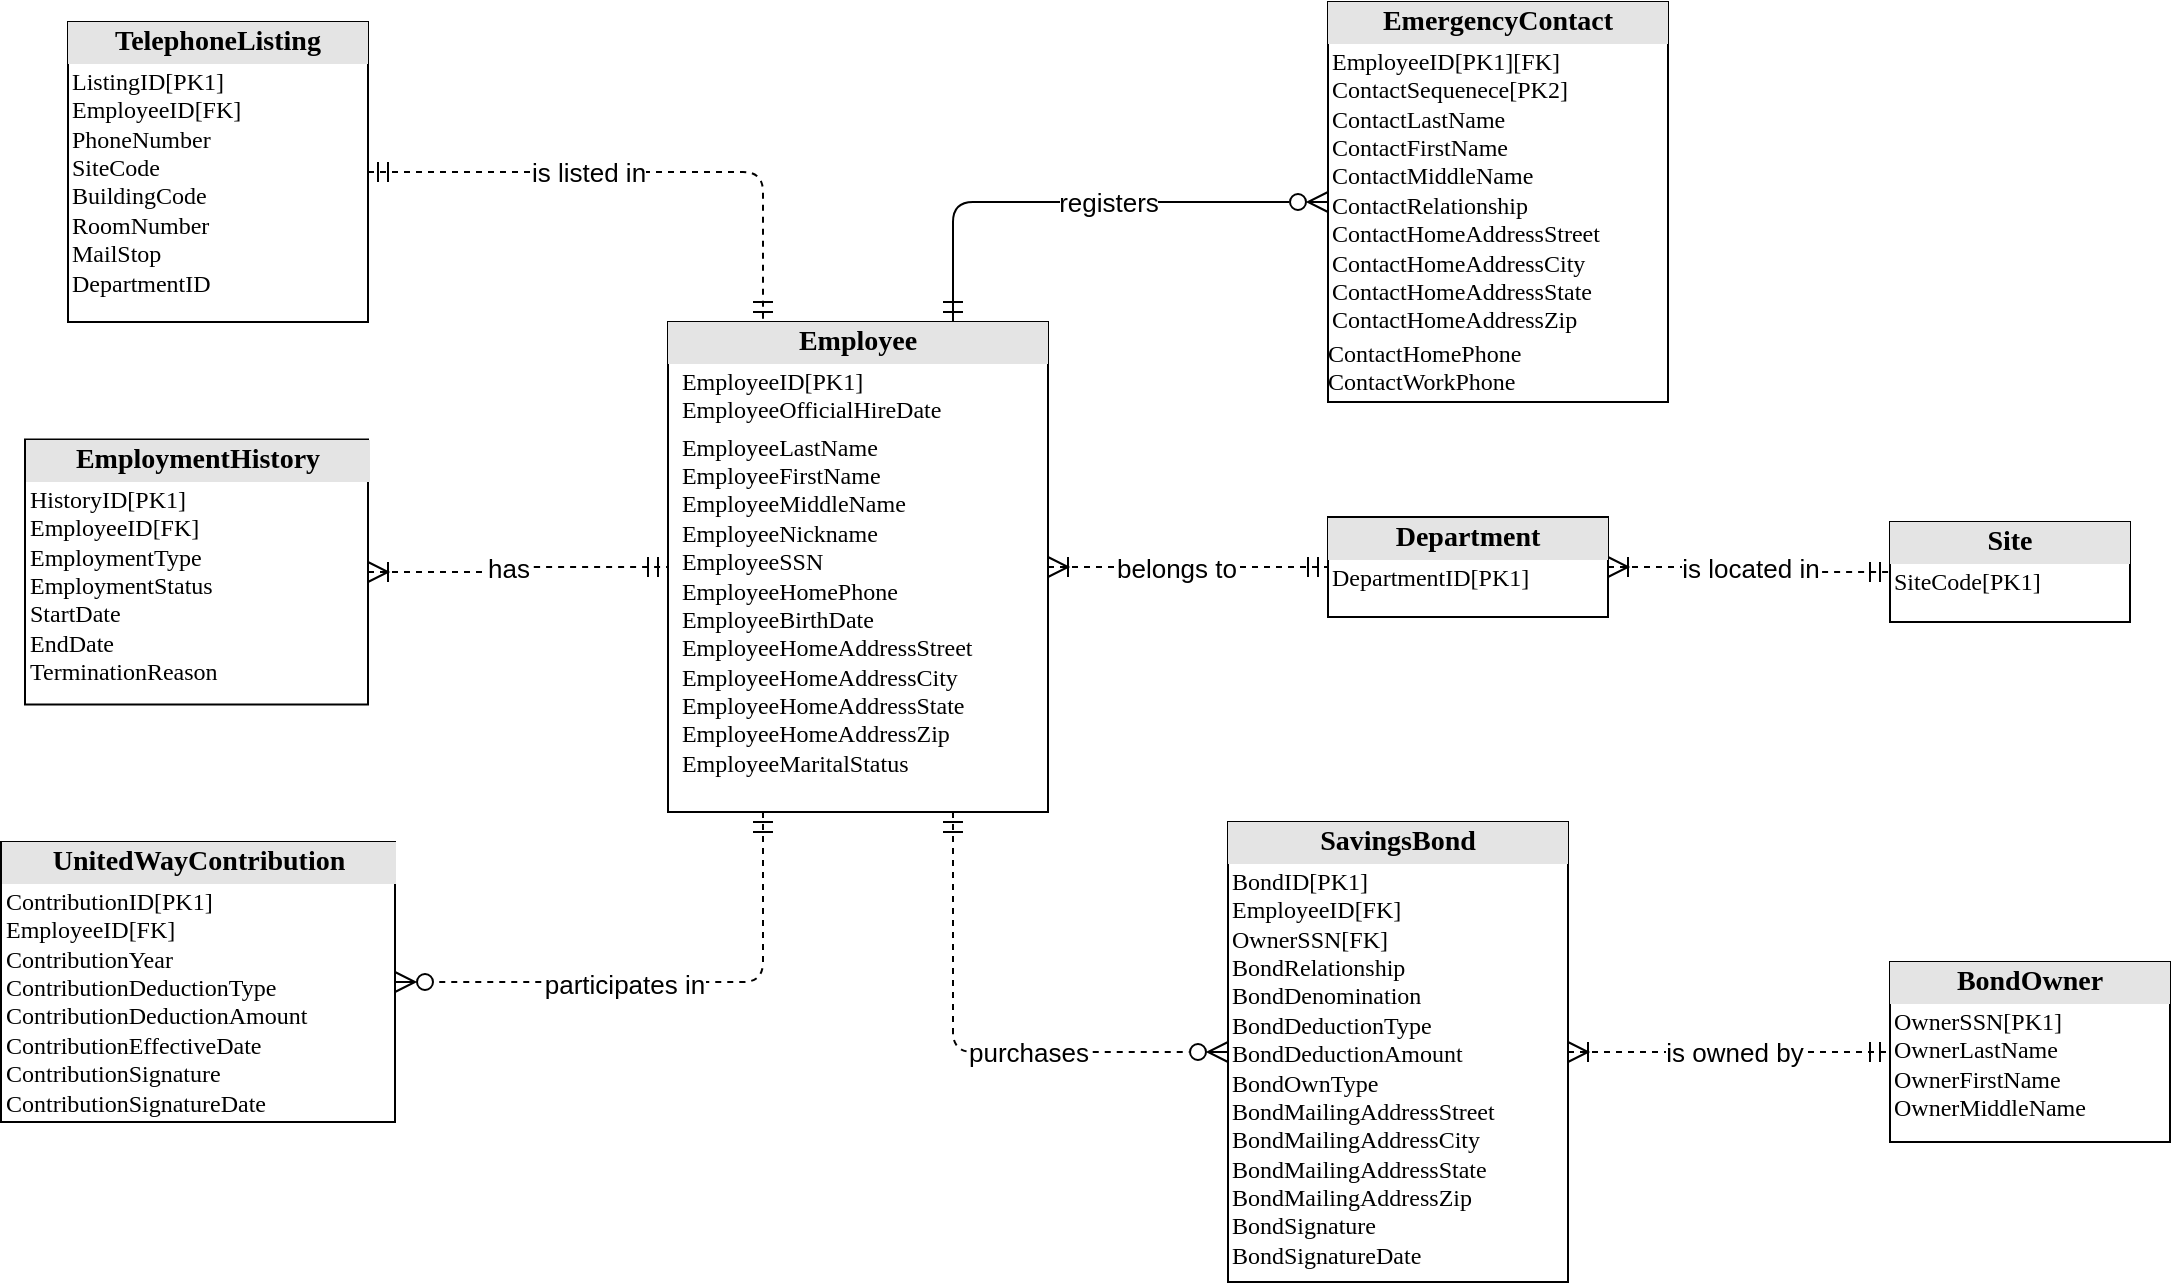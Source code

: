 <mxfile version="27.0.9">
  <diagram name="第 1 页" id="wpJJwF4L-tCkOP_ctmO-">
    <mxGraphModel dx="1034" dy="572" grid="1" gridSize="10" guides="1" tooltips="1" connect="1" arrows="1" fold="1" page="1" pageScale="1" pageWidth="827" pageHeight="1169" math="0" shadow="0">
      <root>
        <mxCell id="0" />
        <mxCell id="1" parent="0" />
        <mxCell id="Veg0vQQlioStaFYAt9b2-1" style="edgeStyle=orthogonalEdgeStyle;html=1;entryX=1;entryY=0.5;dashed=1;labelBackgroundColor=none;startArrow=ERmandOne;endArrow=ERzeroToMany;fontFamily=Verdana;fontSize=12;align=left;endSize=8;startSize=8;endFill=0;exitX=0.25;exitY=1;exitDx=0;exitDy=0;entryDx=0;entryDy=0;" parent="1" source="Veg0vQQlioStaFYAt9b2-18" target="Veg0vQQlioStaFYAt9b2-21" edge="1">
          <mxGeometry relative="1" as="geometry">
            <mxPoint x="612.5" y="355" as="sourcePoint" />
            <mxPoint x="500" y="455" as="targetPoint" />
          </mxGeometry>
        </mxCell>
        <mxCell id="Veg0vQQlioStaFYAt9b2-26" value="&lt;span style=&quot;font-size: 13px;&quot;&gt;participates in&lt;/span&gt;" style="edgeLabel;html=1;align=center;verticalAlign=middle;resizable=0;points=[];" parent="Veg0vQQlioStaFYAt9b2-1" vertex="1" connectable="0">
          <mxGeometry x="0.147" y="1" relative="1" as="geometry">
            <mxPoint as="offset" />
          </mxGeometry>
        </mxCell>
        <mxCell id="Veg0vQQlioStaFYAt9b2-3" style="edgeStyle=orthogonalEdgeStyle;html=1;labelBackgroundColor=none;startArrow=ERmandOne;endArrow=ERzeroToMany;fontFamily=Verdana;fontSize=12;align=left;exitX=0.75;exitY=0;exitDx=0;exitDy=0;endSize=8;startSize=8;endFill=0;entryX=0;entryY=0.5;entryDx=0;entryDy=0;" parent="1" source="Veg0vQQlioStaFYAt9b2-18" target="Veg0vQQlioStaFYAt9b2-20" edge="1">
          <mxGeometry relative="1" as="geometry">
            <mxPoint x="880.0" y="215" as="targetPoint" />
            <mxPoint x="677.5" y="305" as="sourcePoint" />
          </mxGeometry>
        </mxCell>
        <mxCell id="Veg0vQQlioStaFYAt9b2-4" value="&lt;span&gt;registers&lt;/span&gt;" style="edgeLabel;html=1;align=center;verticalAlign=middle;resizable=0;points=[];labelBackgroundColor=#FFFFFF;fontSize=13;" parent="Veg0vQQlioStaFYAt9b2-3" vertex="1" connectable="0">
          <mxGeometry x="-0.135" y="-2" relative="1" as="geometry">
            <mxPoint x="30" y="-2" as="offset" />
          </mxGeometry>
        </mxCell>
        <mxCell id="Veg0vQQlioStaFYAt9b2-5" style="edgeStyle=orthogonalEdgeStyle;html=1;dashed=1;labelBackgroundColor=none;startArrow=ERoneToMany;endArrow=ERmandOne;fontFamily=Verdana;fontSize=12;align=left;startFill=0;endFill=0;endSize=8;startSize=8;exitX=1;exitY=0.5;exitDx=0;exitDy=0;entryX=0;entryY=0.5;entryDx=0;entryDy=0;" parent="1" source="Veg0vQQlioStaFYAt9b2-18" target="Veg0vQQlioStaFYAt9b2-19" edge="1">
          <mxGeometry relative="1" as="geometry">
            <mxPoint x="770" y="375" as="sourcePoint" />
            <mxPoint x="850" y="335" as="targetPoint" />
          </mxGeometry>
        </mxCell>
        <mxCell id="Veg0vQQlioStaFYAt9b2-6" value="belongs to" style="edgeLabel;html=1;align=center;verticalAlign=middle;resizable=0;points=[];fontSize=13;" parent="Veg0vQQlioStaFYAt9b2-5" vertex="1" connectable="0">
          <mxGeometry x="0.191" y="1" relative="1" as="geometry">
            <mxPoint x="-20" y="1" as="offset" />
          </mxGeometry>
        </mxCell>
        <mxCell id="Veg0vQQlioStaFYAt9b2-7" style="edgeStyle=orthogonalEdgeStyle;html=1;entryX=0;entryY=0.5;dashed=1;labelBackgroundColor=none;startArrow=ERoneToMany;endArrow=ERmandOne;fontFamily=Verdana;fontSize=12;align=left;entryDx=0;entryDy=0;endFill=0;startFill=0;endSize=8;startSize=8;exitX=1;exitY=0.5;exitDx=0;exitDy=0;" parent="1" source="Veg0vQQlioStaFYAt9b2-22" target="Veg0vQQlioStaFYAt9b2-25" edge="1">
          <mxGeometry relative="1" as="geometry">
            <mxPoint x="980" y="738" as="sourcePoint" />
            <mxPoint x="1161.0" y="630" as="targetPoint" />
          </mxGeometry>
        </mxCell>
        <mxCell id="Veg0vQQlioStaFYAt9b2-8" value="is owned by" style="edgeLabel;html=1;align=center;verticalAlign=middle;resizable=0;points=[];fontSize=13;" parent="Veg0vQQlioStaFYAt9b2-7" vertex="1" connectable="0">
          <mxGeometry x="-0.084" y="1" relative="1" as="geometry">
            <mxPoint x="9" y="1" as="offset" />
          </mxGeometry>
        </mxCell>
        <mxCell id="Veg0vQQlioStaFYAt9b2-9" style="edgeStyle=orthogonalEdgeStyle;html=1;entryX=0;entryY=0.5;labelBackgroundColor=none;startArrow=ERoneToMany;endArrow=ERmandOne;fontFamily=Verdana;fontSize=12;align=left;entryDx=0;entryDy=0;startFill=0;endFill=0;dashed=1;endSize=8;startSize=8;exitX=1;exitY=0.5;exitDx=0;exitDy=0;" parent="1" source="Veg0vQQlioStaFYAt9b2-17" target="Veg0vQQlioStaFYAt9b2-18" edge="1">
          <mxGeometry relative="1" as="geometry">
            <mxPoint x="460" y="330" as="sourcePoint" />
            <mxPoint x="580" y="330" as="targetPoint" />
          </mxGeometry>
        </mxCell>
        <mxCell id="Veg0vQQlioStaFYAt9b2-10" value="has" style="edgeLabel;html=1;align=center;verticalAlign=middle;resizable=0;points=[];fontSize=13;" parent="Veg0vQQlioStaFYAt9b2-9" vertex="1" connectable="0">
          <mxGeometry x="-0.088" y="2" relative="1" as="geometry">
            <mxPoint as="offset" />
          </mxGeometry>
        </mxCell>
        <mxCell id="Veg0vQQlioStaFYAt9b2-11" style="edgeStyle=orthogonalEdgeStyle;html=1;entryX=0;entryY=0.5;dashed=1;labelBackgroundColor=none;startArrow=ERmandOne;endArrow=ERzeroToMany;fontFamily=Verdana;fontSize=12;align=left;exitX=0.75;exitY=1;exitDx=0;exitDy=0;endSize=8;startSize=8;endFill=0;entryDx=0;entryDy=0;" parent="1" source="Veg0vQQlioStaFYAt9b2-18" target="Veg0vQQlioStaFYAt9b2-22" edge="1">
          <mxGeometry relative="1" as="geometry">
            <mxPoint x="677.5" y="355" as="sourcePoint" />
            <mxPoint x="835.0" y="455" as="targetPoint" />
          </mxGeometry>
        </mxCell>
        <mxCell id="Veg0vQQlioStaFYAt9b2-12" value="purchases" style="edgeLabel;html=1;align=center;verticalAlign=middle;resizable=0;points=[];fontSize=13;" parent="Veg0vQQlioStaFYAt9b2-11" vertex="1" connectable="0">
          <mxGeometry x="0.045" y="4" relative="1" as="geometry">
            <mxPoint x="23" y="4" as="offset" />
          </mxGeometry>
        </mxCell>
        <mxCell id="Veg0vQQlioStaFYAt9b2-13" value="" style="edgeStyle=orthogonalEdgeStyle;html=1;endArrow=ERmandOne;startArrow=ERmandOne;labelBackgroundColor=none;fontFamily=Verdana;fontSize=12;align=left;exitX=1;exitY=0.5;entryX=0.25;entryY=0;entryDx=0;entryDy=0;exitDx=0;exitDy=0;dashed=1;endSize=8;startSize=8;endFill=0;" parent="1" source="Veg0vQQlioStaFYAt9b2-24" target="Veg0vQQlioStaFYAt9b2-18" edge="1">
          <mxGeometry width="100" height="100" relative="1" as="geometry">
            <mxPoint x="430" y="225" as="sourcePoint" />
            <mxPoint x="612.5" y="305" as="targetPoint" />
          </mxGeometry>
        </mxCell>
        <mxCell id="Veg0vQQlioStaFYAt9b2-14" value="is listed in" style="edgeLabel;html=1;align=center;verticalAlign=middle;resizable=0;points=[];fontSize=13;" parent="Veg0vQQlioStaFYAt9b2-13" vertex="1" connectable="0">
          <mxGeometry x="-0.088" y="5" relative="1" as="geometry">
            <mxPoint x="-15" y="5" as="offset" />
          </mxGeometry>
        </mxCell>
        <mxCell id="Veg0vQQlioStaFYAt9b2-15" style="edgeStyle=orthogonalEdgeStyle;html=1;dashed=1;labelBackgroundColor=none;startArrow=ERoneToMany;endArrow=ERmandOne;fontFamily=Verdana;fontSize=12;align=left;exitX=1;exitY=0.5;exitDx=0;exitDy=0;endSize=8;startSize=8;endFill=0;startFill=0;entryX=0;entryY=0.5;entryDx=0;entryDy=0;" parent="1" source="Veg0vQQlioStaFYAt9b2-19" target="Veg0vQQlioStaFYAt9b2-23" edge="1">
          <mxGeometry relative="1" as="geometry">
            <mxPoint x="1031.0" y="505" as="sourcePoint" />
            <mxPoint x="1161" y="505" as="targetPoint" />
          </mxGeometry>
        </mxCell>
        <mxCell id="Veg0vQQlioStaFYAt9b2-16" value="&lt;span&gt;is located in&lt;/span&gt;" style="edgeLabel;html=1;align=center;verticalAlign=middle;resizable=0;points=[];labelBackgroundColor=#FFFFFF;fontSize=13;" parent="Veg0vQQlioStaFYAt9b2-15" vertex="1" connectable="0">
          <mxGeometry x="-0.135" y="-2" relative="1" as="geometry">
            <mxPoint x="9" y="-2" as="offset" />
          </mxGeometry>
        </mxCell>
        <mxCell id="Veg0vQQlioStaFYAt9b2-17" value="&lt;div style=&quot;text-align: center; box-sizing: border-box; width: 100%; background: rgb(228, 228, 228); padding: 2px;&quot;&gt;&lt;span style=&quot;font-size: 14px;&quot;&gt;&lt;b&gt;EmploymentHistory&lt;/b&gt;&lt;/span&gt;&lt;/div&gt;&lt;table style=&quot;width:100%;font-size:1em;&quot; cellpadding=&quot;2&quot; cellspacing=&quot;0&quot;&gt;&lt;tbody&gt;&lt;tr&gt;&lt;td&gt;HistoryID[PK1]&lt;br&gt;EmployeeID[FK]&lt;br&gt;EmploymentType&lt;br&gt;EmploymentStatus&lt;br&gt;StartDate&lt;br&gt;EndDate&lt;br&gt;TerminationReason&lt;/td&gt;&lt;td&gt;&lt;br&gt;&lt;/td&gt;&lt;/tr&gt;&lt;/tbody&gt;&lt;/table&gt;" style="verticalAlign=top;align=left;overflow=fill;html=1;whiteSpace=wrap;rounded=0;shadow=0;comic=0;strokeColor=default;strokeWidth=1;fontFamily=Verdana;fontSize=12;fontColor=default;labelBackgroundColor=none;fillColor=default;" parent="1" vertex="1">
          <mxGeometry x="258.5" y="358.75" width="171.5" height="132.5" as="geometry" />
        </mxCell>
        <mxCell id="Veg0vQQlioStaFYAt9b2-18" value="&lt;div style=&quot;text-align: center; box-sizing: border-box; width: 100%; background: rgb(228, 228, 228); padding: 2px;&quot;&gt;&lt;span style=&quot;font-size: 14px;&quot;&gt;&lt;b&gt;Employee&lt;/b&gt;&lt;/span&gt;&lt;/div&gt;&lt;table style=&quot;width:100%;font-size:1em;&quot; cellpadding=&quot;2&quot; cellspacing=&quot;0&quot;&gt;&lt;tbody&gt;&lt;tr&gt;&lt;td&gt;&lt;/td&gt;&lt;td&gt;EmployeeID[PK1]&lt;br&gt;EmployeeOfficialHireDate&lt;/td&gt;&lt;/tr&gt;&lt;tr&gt;&lt;td&gt;&lt;br&gt;&lt;/td&gt;&lt;td&gt;EmployeeLastName&lt;br&gt;EmployeeFirstName&lt;br&gt;EmployeeMiddleName&lt;br&gt;EmployeeNickname&lt;br&gt;EmployeeSSN&lt;br&gt;EmployeeHomePhone&lt;br&gt;EmployeeBirthDate&lt;br&gt;EmployeeHomeAddressStreet&lt;br&gt;EmployeeHomeAddressCity&lt;br&gt;EmployeeHomeAddressState&lt;br&gt;EmployeeHomeAddressZip&lt;br&gt;EmployeeMaritalStatus&lt;br&gt;&lt;/td&gt;&lt;/tr&gt;&lt;/tbody&gt;&lt;/table&gt;" style="verticalAlign=top;align=left;overflow=fill;html=1;whiteSpace=wrap;rounded=0;shadow=0;comic=0;strokeColor=default;strokeWidth=1;fontFamily=Verdana;fontSize=12;fontColor=default;labelBackgroundColor=none;fillColor=default;" parent="1" vertex="1">
          <mxGeometry x="580" y="300" width="190" height="245" as="geometry" />
        </mxCell>
        <mxCell id="Veg0vQQlioStaFYAt9b2-19" value="&lt;div style=&quot;text-align: center; box-sizing: border-box; width: 100%; background: rgb(228, 228, 228); padding: 2px;&quot;&gt;&lt;font style=&quot;font-size: 14px;&quot;&gt;&lt;b&gt;Department&lt;/b&gt;&lt;/font&gt;&lt;/div&gt;&lt;table style=&quot;width:100%;font-size:1em;&quot; cellpadding=&quot;2&quot; cellspacing=&quot;0&quot;&gt;&lt;tbody&gt;&lt;tr&gt;&lt;td&gt;DepartmentID[PK1]&lt;/td&gt;&lt;td&gt;&lt;/td&gt;&lt;/tr&gt;&lt;/tbody&gt;&lt;/table&gt;" style="verticalAlign=top;align=left;overflow=fill;html=1;whiteSpace=wrap;rounded=0;shadow=0;comic=0;strokeColor=default;strokeWidth=1;fontFamily=Verdana;fontSize=12;fontColor=default;labelBackgroundColor=none;fillColor=default;" parent="1" vertex="1">
          <mxGeometry x="910" y="397.5" width="140" height="50" as="geometry" />
        </mxCell>
        <mxCell id="Veg0vQQlioStaFYAt9b2-20" value="&lt;div style=&quot;text-align: center; box-sizing: border-box; width: 100%; background: rgb(228, 228, 228); padding: 2px;&quot;&gt;&lt;font style=&quot;font-size: 14px;&quot;&gt;&lt;b&gt;EmergencyContact&lt;/b&gt;&lt;/font&gt;&lt;/div&gt;&lt;table style=&quot;width:100%;font-size:1em;&quot; cellpadding=&quot;2&quot; cellspacing=&quot;0&quot;&gt;&lt;tbody&gt;&lt;tr&gt;&lt;td&gt;EmployeeID[PK1][FK]&lt;br&gt;ContactSequenece[PK2]&lt;br&gt;ContactLastName&lt;br&gt;ContactFirstName&lt;br&gt;ContactMiddleName&lt;br&gt;ContactRelationship&lt;br&gt;ContactHomeAddressStreet&lt;br&gt;ContactHomeAddressCity&lt;br&gt;ContactHomeAddressState&lt;br&gt;ContactHomeAddressZip&lt;/td&gt;&lt;td&gt;&lt;/td&gt;&lt;/tr&gt;&lt;/tbody&gt;&lt;/table&gt;ContactHomePhone&lt;br&gt;&lt;div&gt;&lt;span style=&quot;background-color: transparent; color: light-dark(rgb(0, 0, 0), rgb(255, 255, 255));&quot;&gt;Contact&lt;/span&gt;WorkPhone&lt;/div&gt;" style="verticalAlign=top;align=left;overflow=fill;html=1;whiteSpace=wrap;rounded=0;shadow=0;comic=0;strokeColor=default;strokeWidth=1;fontFamily=Verdana;fontSize=12;fontColor=default;labelBackgroundColor=none;fillColor=default;" parent="1" vertex="1">
          <mxGeometry x="910" y="140" width="170" height="200" as="geometry" />
        </mxCell>
        <mxCell id="Veg0vQQlioStaFYAt9b2-21" value="&lt;div style=&quot;text-align: center; box-sizing: border-box; width: 100%; background: rgb(228, 228, 228); padding: 2px;&quot;&gt;&lt;span style=&quot;font-size: 14px;&quot;&gt;&lt;b&gt;UnitedWayContribution&lt;/b&gt;&lt;/span&gt;&lt;/div&gt;&lt;table style=&quot;width:100%;font-size:1em;&quot; cellpadding=&quot;2&quot; cellspacing=&quot;0&quot;&gt;&lt;tbody&gt;&lt;tr&gt;&lt;td&gt;ContributionID[PK1]&lt;br&gt;EmployeeID[FK]&lt;br&gt;ContributionYear&lt;br&gt;ContributionDeductionType&lt;br&gt;ContributionDeductionAmount&lt;br&gt;ContributionEffectiveDate&lt;br&gt;ContributionSignature&lt;br&gt;ContributionSignatureDate&lt;br&gt;&lt;/td&gt;&lt;td&gt;&lt;br&gt;&lt;/td&gt;&lt;/tr&gt;&lt;/tbody&gt;&lt;/table&gt;" style="verticalAlign=top;align=left;overflow=fill;html=1;whiteSpace=wrap;rounded=0;shadow=0;comic=0;strokeColor=default;strokeWidth=1;fontFamily=Verdana;fontSize=12;fontColor=default;labelBackgroundColor=none;fillColor=default;" parent="1" vertex="1">
          <mxGeometry x="246.5" y="560" width="197" height="140" as="geometry" />
        </mxCell>
        <mxCell id="Veg0vQQlioStaFYAt9b2-22" value="&lt;div style=&quot;text-align: center; box-sizing: border-box; width: 100%; background: rgb(228, 228, 228); padding: 2px;&quot;&gt;&lt;span style=&quot;font-size: 14px;&quot;&gt;&lt;b&gt;SavingsBond&lt;/b&gt;&lt;/span&gt;&lt;/div&gt;&lt;table style=&quot;width:100%;font-size:1em;&quot; cellpadding=&quot;2&quot; cellspacing=&quot;0&quot;&gt;&lt;tbody&gt;&lt;tr&gt;&lt;td&gt;BondID[PK1]&lt;br&gt;EmployeeID[FK]&lt;br&gt;OwnerSSN[FK]&lt;br&gt;BondRelationship&lt;br&gt;BondDenomination&lt;br&gt;BondDeductionType&lt;br&gt;BondDeductionAmount&lt;br&gt;BondOwnType&lt;br&gt;BondMailingAddressStreet&lt;br&gt;BondMailingAddressCity&lt;br&gt;BondMailingAddressState&lt;br&gt;BondMailingAddressZip&lt;br&gt;BondSignature&lt;br&gt;BondSignatureDate&lt;br&gt;&lt;br&gt;&lt;/td&gt;&lt;td&gt;&lt;/td&gt;&lt;/tr&gt;&lt;/tbody&gt;&lt;/table&gt;" style="verticalAlign=top;align=left;overflow=fill;html=1;whiteSpace=wrap;rounded=0;shadow=0;comic=0;strokeColor=default;strokeWidth=1;fontFamily=Verdana;fontSize=12;fontColor=default;labelBackgroundColor=none;fillColor=default;" parent="1" vertex="1">
          <mxGeometry x="860" y="550" width="170" height="230" as="geometry" />
        </mxCell>
        <mxCell id="Veg0vQQlioStaFYAt9b2-23" value="&lt;div style=&quot;box-sizing: border-box; width: 100%; background: rgb(228, 228, 228); padding: 2px; text-align: center;&quot;&gt;&lt;span style=&quot;font-size: 14px;&quot;&gt;&lt;b&gt;Site&lt;/b&gt;&lt;/span&gt;&lt;/div&gt;&lt;table style=&quot;width:100%;font-size:1em;&quot; cellpadding=&quot;2&quot; cellspacing=&quot;0&quot;&gt;&lt;tbody&gt;&lt;tr&gt;&lt;td&gt;SiteCode[PK1]&lt;/td&gt;&lt;td&gt;&lt;br&gt;&lt;/td&gt;&lt;/tr&gt;&lt;/tbody&gt;&lt;/table&gt;" style="verticalAlign=top;align=left;overflow=fill;html=1;whiteSpace=wrap;rounded=0;shadow=0;comic=0;strokeColor=default;strokeWidth=1;fontFamily=Verdana;fontSize=12;fontColor=default;labelBackgroundColor=none;fillColor=default;" parent="1" vertex="1">
          <mxGeometry x="1191" y="400" width="120" height="50" as="geometry" />
        </mxCell>
        <mxCell id="Veg0vQQlioStaFYAt9b2-24" value="&lt;div style=&quot;text-align: center; box-sizing: border-box; width: 100%; background: rgb(228, 228, 228); padding: 2px;&quot;&gt;&lt;font style=&quot;font-size: 14px;&quot;&gt;&lt;b&gt;TelephoneListing&lt;/b&gt;&lt;/font&gt;&lt;/div&gt;&lt;table style=&quot;width:100%;font-size:1em;&quot; cellpadding=&quot;2&quot; cellspacing=&quot;0&quot;&gt;&lt;tbody&gt;&lt;tr&gt;&lt;td&gt;ListingID[PK1]&lt;br&gt;EmployeeID[FK]&lt;br&gt;PhoneNumber&lt;br&gt;SiteCode&lt;br&gt;BuildingCode&lt;br&gt;RoomNumber&lt;br&gt;MailStop&lt;br&gt;DepartmentID&lt;br&gt;&lt;/td&gt;&lt;td&gt;&lt;/td&gt;&lt;/tr&gt;&lt;/tbody&gt;&lt;/table&gt;" style="verticalAlign=top;align=left;overflow=fill;html=1;whiteSpace=wrap;rounded=0;shadow=0;comic=0;strokeColor=default;strokeWidth=1;fontFamily=Verdana;fontSize=12;fontColor=default;labelBackgroundColor=none;fillColor=default;" parent="1" vertex="1">
          <mxGeometry x="280" y="150" width="150" height="150" as="geometry" />
        </mxCell>
        <mxCell id="Veg0vQQlioStaFYAt9b2-25" value="&lt;div style=&quot;box-sizing: border-box; width: 100%; background: rgb(228, 228, 228); padding: 2px; text-align: center;&quot;&gt;&lt;span style=&quot;font-size: 14px;&quot;&gt;&lt;b&gt;BondOwner&lt;/b&gt;&lt;/span&gt;&lt;/div&gt;&lt;table style=&quot;width:100%;font-size:1em;&quot; cellpadding=&quot;2&quot; cellspacing=&quot;0&quot;&gt;&lt;tbody&gt;&lt;tr&gt;&lt;td&gt;OwnerSSN[PK1]&lt;br&gt;OwnerLastName&lt;br&gt;OwnerFirstName&lt;br&gt;OwnerMiddleName&lt;br&gt;&lt;br&gt;&lt;/td&gt;&lt;td&gt;&lt;/td&gt;&lt;/tr&gt;&lt;/tbody&gt;&lt;/table&gt;" style="verticalAlign=top;align=left;overflow=fill;html=1;whiteSpace=wrap;rounded=0;shadow=0;comic=0;strokeColor=default;strokeWidth=1;fontFamily=Verdana;fontSize=12;fontColor=default;labelBackgroundColor=none;fillColor=default;" parent="1" vertex="1">
          <mxGeometry x="1191" y="620" width="140" height="90" as="geometry" />
        </mxCell>
      </root>
    </mxGraphModel>
  </diagram>
</mxfile>
